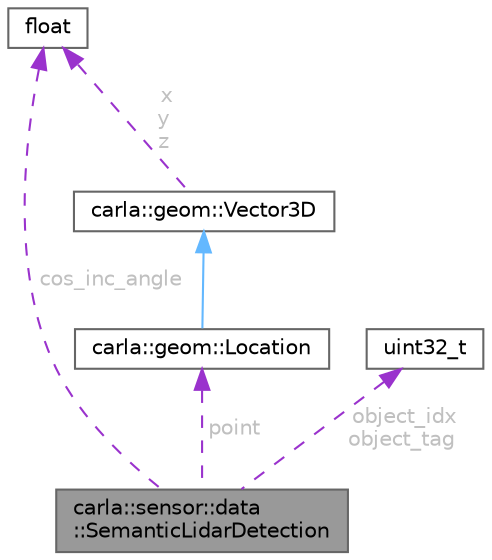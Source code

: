 digraph "carla::sensor::data::SemanticLidarDetection"
{
 // INTERACTIVE_SVG=YES
 // LATEX_PDF_SIZE
  bgcolor="transparent";
  edge [fontname=Helvetica,fontsize=10,labelfontname=Helvetica,labelfontsize=10];
  node [fontname=Helvetica,fontsize=10,shape=box,height=0.2,width=0.4];
  Node1 [id="Node000001",label="carla::sensor::data\l::SemanticLidarDetection",height=0.2,width=0.4,color="gray40", fillcolor="grey60", style="filled", fontcolor="black",tooltip="Helper class to store and serialize the data generated by a RawLidar."];
  Node2 -> Node1 [id="edge1_Node000001_Node000002",dir="back",color="darkorchid3",style="dashed",tooltip=" ",label=" point",fontcolor="grey" ];
  Node2 [id="Node000002",label="carla::geom::Location",height=0.2,width=0.4,color="gray40", fillcolor="white", style="filled",URL="$de/d23/classcarla_1_1geom_1_1Location.html",tooltip=" "];
  Node3 -> Node2 [id="edge2_Node000002_Node000003",dir="back",color="steelblue1",style="solid",tooltip=" "];
  Node3 [id="Node000003",label="carla::geom::Vector3D",height=0.2,width=0.4,color="gray40", fillcolor="white", style="filled",URL="$d9/dfe/classcarla_1_1geom_1_1Vector3D.html",tooltip=" "];
  Node4 -> Node3 [id="edge3_Node000003_Node000004",dir="back",color="darkorchid3",style="dashed",tooltip=" ",label=" x\ny\nz",fontcolor="grey" ];
  Node4 [id="Node000004",label="float",height=0.2,width=0.4,color="gray40", fillcolor="white", style="filled",tooltip=" "];
  Node4 -> Node1 [id="edge4_Node000001_Node000004",dir="back",color="darkorchid3",style="dashed",tooltip=" ",label=" cos_inc_angle",fontcolor="grey" ];
  Node5 -> Node1 [id="edge5_Node000001_Node000005",dir="back",color="darkorchid3",style="dashed",tooltip=" ",label=" object_idx\nobject_tag",fontcolor="grey" ];
  Node5 [id="Node000005",label="uint32_t",height=0.2,width=0.4,color="gray40", fillcolor="white", style="filled",tooltip=" "];
}
